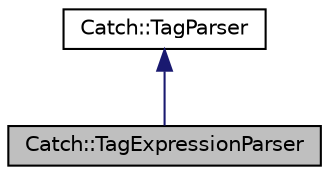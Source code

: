 digraph "Catch::TagExpressionParser"
{
  edge [fontname="Helvetica",fontsize="10",labelfontname="Helvetica",labelfontsize="10"];
  node [fontname="Helvetica",fontsize="10",shape=record];
  Node1 [label="Catch::TagExpressionParser",height=0.2,width=0.4,color="black", fillcolor="grey75", style="filled", fontcolor="black"];
  Node2 -> Node1 [dir="back",color="midnightblue",fontsize="10",style="solid",fontname="Helvetica"];
  Node2 [label="Catch::TagParser",height=0.2,width=0.4,color="black", fillcolor="white", style="filled",URL="$d1/d27/classCatch_1_1TagParser.html"];
}

